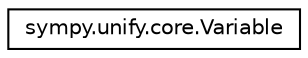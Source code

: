 digraph "Graphical Class Hierarchy"
{
 // LATEX_PDF_SIZE
  edge [fontname="Helvetica",fontsize="10",labelfontname="Helvetica",labelfontsize="10"];
  node [fontname="Helvetica",fontsize="10",shape=record];
  rankdir="LR";
  Node0 [label="sympy.unify.core.Variable",height=0.2,width=0.4,color="black", fillcolor="white", style="filled",URL="$classsympy_1_1unify_1_1core_1_1Variable.html",tooltip=" "];
}
